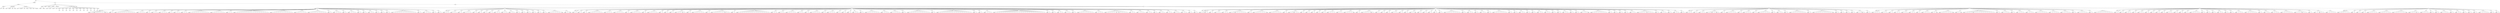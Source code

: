 digraph Tree {
	"t0" [label = "TEI"];
	"t1" [label = "teiHeader"];
	"t2" [label = "fileDesc"];
	"t3" [label = "titleStmt"];
	"t4" [label = "title"];
	"t5" [label = "author"];
	"t6" [label = "publicationStmt"];
	"t7" [label = "editor"];
	"t8" [label = "publisher"];
	"t9" [label = "idno"];
	"t10" [label = "rights"];
	"t11" [label = "SourceDesc"];
	"t12" [label = "genre"];
	"t13" [label = "inspiration"];
	"t14" [label = "type"];
	"t15" [label = "structure"];
	"t16" [label = "periode"];
	"t17" [label = "taille"];
	"t18" [label = "permalien"];
	"t19" [label = "text"];
	"t20" [label = "front"];
	"t21" [label = "docTitle"];
	"t22" [label = "titlePart"];
	"t23" [label = "titlePart"];
	"t24" [label = "docDate"];
	"t25" [label = "docAuthor"];
	"t26" [label = "docImprint"];
	"t27" [label = "printer"];
	"t28" [label = "printer"];
	"t29" [label = "performance"];
	"t30" [label = "premiere"];
	"t31" [label = "castList"];
	"t32" [label = "head"];
	"t33" [label = "castItem"];
	"t34" [label = "role"];
	"t35" [label = "castItem"];
	"t36" [label = "role"];
	"t37" [label = "castItem"];
	"t38" [label = "role"];
	"t39" [label = "castItem"];
	"t40" [label = "role"];
	"t41" [label = "castItem"];
	"t42" [label = "role"];
	"t43" [label = "castItem"];
	"t44" [label = "role"];
	"t45" [label = "castItem"];
	"t46" [label = "role"];
	"t47" [label = "castItem"];
	"t48" [label = "role"];
	"t49" [label = "castItem"];
	"t50" [label = "role"];
	"t51" [label = "castItem"];
	"t52" [label = "role"];
	"t53" [label = "castItem"];
	"t54" [label = "role"];
	"t55" [label = "castItem"];
	"t56" [label = "role"];
	"t57" [label = "set"];
	"t58" [label = "note"];
	"t59" [label = "body"];
	"t60" [label = "div1"];
	"t61" [label = "head"];
	"t62" [label = "div2"];
	"t63" [label = "head"];
	"t64" [label = "sp"];
	"t65" [label = "speaker"];
	"t66" [label = "l"];
	"t67" [label = "stage"];
	"t68" [label = "l"];
	"t69" [label = "l"];
	"t70" [label = "l"];
	"t71" [label = "l"];
	"t72" [label = "stage"];
	"t73" [label = "l"];
	"t74" [label = "sp"];
	"t75" [label = "speaker"];
	"t76" [label = "l"];
	"t77" [label = "sp"];
	"t78" [label = "speaker"];
	"t79" [label = "l"];
	"t80" [label = "l"];
	"t81" [label = "l"];
	"t82" [label = "l"];
	"t83" [label = "l"];
	"t84" [label = "l"];
	"t85" [label = "l"];
	"t86" [label = "l"];
	"t87" [label = "l"];
	"t88" [label = "sp"];
	"t89" [label = "speaker"];
	"t90" [label = "l"];
	"t91" [label = "l"];
	"t92" [label = "l"];
	"t93" [label = "sp"];
	"t94" [label = "speaker"];
	"t95" [label = "l"];
	"t96" [label = "sp"];
	"t97" [label = "speaker"];
	"t98" [label = "l"];
	"t99" [label = "l"];
	"t100" [label = "sp"];
	"t101" [label = "speaker"];
	"t102" [label = "l"];
	"t103" [label = "l"];
	"t104" [label = "l"];
	"t105" [label = "sp"];
	"t106" [label = "speaker"];
	"t107" [label = "l"];
	"t108" [label = "sp"];
	"t109" [label = "speaker"];
	"t110" [label = "l"];
	"t111" [label = "l"];
	"t112" [label = "sp"];
	"t113" [label = "speaker"];
	"t114" [label = "l"];
	"t115" [label = "l"];
	"t116" [label = "sp"];
	"t117" [label = "speaker"];
	"t118" [label = "l"];
	"t119" [label = "l"];
	"t120" [label = "l"];
	"t121" [label = "l"];
	"t122" [label = "l"];
	"t123" [label = "l"];
	"t124" [label = "l"];
	"t125" [label = "l"];
	"t126" [label = "l"];
	"t127" [label = "sp"];
	"t128" [label = "speaker"];
	"t129" [label = "l"];
	"t130" [label = "l"];
	"t131" [label = "l"];
	"t132" [label = "l"];
	"t133" [label = "l"];
	"t134" [label = "l"];
	"t135" [label = "sp"];
	"t136" [label = "speaker"];
	"t137" [label = "l"];
	"t138" [label = "l"];
	"t139" [label = "sp"];
	"t140" [label = "speaker"];
	"t141" [label = "l"];
	"t142" [label = "l"];
	"t143" [label = "l"];
	"t144" [label = "l"];
	"t145" [label = "l"];
	"t146" [label = "l"];
	"t147" [label = "l"];
	"t148" [label = "l"];
	"t149" [label = "l"];
	"t150" [label = "l"];
	"t151" [label = "l"];
	"t152" [label = "l"];
	"t153" [label = "l"];
	"t154" [label = "l"];
	"t155" [label = "l"];
	"t156" [label = "l"];
	"t157" [label = "sp"];
	"t158" [label = "speaker"];
	"t159" [label = "l"];
	"t160" [label = "l"];
	"t161" [label = "l"];
	"t162" [label = "l"];
	"t163" [label = "l"];
	"t164" [label = "l"];
	"t165" [label = "l"];
	"t166" [label = "l"];
	"t167" [label = "l"];
	"t168" [label = "l"];
	"t169" [label = "sp"];
	"t170" [label = "speaker"];
	"t171" [label = "l"];
	"t172" [label = "l"];
	"t173" [label = "l"];
	"t174" [label = "l"];
	"t175" [label = "l"];
	"t176" [label = "sp"];
	"t177" [label = "speaker"];
	"t178" [label = "l"];
	"t179" [label = "l"];
	"t180" [label = "l"];
	"t181" [label = "l"];
	"t182" [label = "l"];
	"t183" [label = "l"];
	"t184" [label = "l"];
	"t185" [label = "l"];
	"t186" [label = "sp"];
	"t187" [label = "speaker"];
	"t188" [label = "l"];
	"t189" [label = "sp"];
	"t190" [label = "speaker"];
	"t191" [label = "l"];
	"t192" [label = "l"];
	"t193" [label = "l"];
	"t194" [label = "sp"];
	"t195" [label = "speaker"];
	"t196" [label = "l"];
	"t197" [label = "sp"];
	"t198" [label = "speaker"];
	"t199" [label = "l"];
	"t200" [label = "l"];
	"t201" [label = "l"];
	"t202" [label = "sp"];
	"t203" [label = "speaker"];
	"t204" [label = "l"];
	"t205" [label = "sp"];
	"t206" [label = "speaker"];
	"t207" [label = "l"];
	"t208" [label = "sp"];
	"t209" [label = "speaker"];
	"t210" [label = "l"];
	"t211" [label = "l"];
	"t212" [label = "sp"];
	"t213" [label = "speaker"];
	"t214" [label = "l"];
	"t215" [label = "sp"];
	"t216" [label = "speaker"];
	"t217" [label = "l"];
	"t218" [label = "sp"];
	"t219" [label = "speaker"];
	"t220" [label = "l"];
	"t221" [label = "sp"];
	"t222" [label = "speaker"];
	"t223" [label = "l"];
	"t224" [label = "l"];
	"t225" [label = "l"];
	"t226" [label = "l"];
	"t227" [label = "l"];
	"t228" [label = "l"];
	"t229" [label = "l"];
	"t230" [label = "l"];
	"t231" [label = "l"];
	"t232" [label = "l"];
	"t233" [label = "l"];
	"t234" [label = "sp"];
	"t235" [label = "speaker"];
	"t236" [label = "l"];
	"t237" [label = "sp"];
	"t238" [label = "speaker"];
	"t239" [label = "l"];
	"t240" [label = "l"];
	"t241" [label = "l"];
	"t242" [label = "sp"];
	"t243" [label = "speaker"];
	"t244" [label = "l"];
	"t245" [label = "sp"];
	"t246" [label = "speaker"];
	"t247" [label = "l"];
	"t248" [label = "div2"];
	"t249" [label = "head"];
	"t250" [label = "sp"];
	"t251" [label = "speaker"];
	"t252" [label = "l"];
	"t253" [label = "l"];
	"t254" [label = "sp"];
	"t255" [label = "speaker"];
	"t256" [label = "l"];
	"t257" [label = "l"];
	"t258" [label = "sp"];
	"t259" [label = "speaker"];
	"t260" [label = "l"];
	"t261" [label = "sp"];
	"t262" [label = "speaker"];
	"t263" [label = "l"];
	"t264" [label = "l"];
	"t265" [label = "l"];
	"t266" [label = "sp"];
	"t267" [label = "speaker"];
	"t268" [label = "l"];
	"t269" [label = "sp"];
	"t270" [label = "speaker"];
	"t271" [label = "l"];
	"t272" [label = "sp"];
	"t273" [label = "speaker"];
	"t274" [label = "l"];
	"t275" [label = "sp"];
	"t276" [label = "speaker"];
	"t277" [label = "l"];
	"t278" [label = "sp"];
	"t279" [label = "speaker"];
	"t280" [label = "l"];
	"t281" [label = "l"];
	"t282" [label = "sp"];
	"t283" [label = "speaker"];
	"t284" [label = "l"];
	"t285" [label = "l"];
	"t286" [label = "sp"];
	"t287" [label = "speaker"];
	"t288" [label = "l"];
	"t289" [label = "l"];
	"t290" [label = "sp"];
	"t291" [label = "speaker"];
	"t292" [label = "l"];
	"t293" [label = "sp"];
	"t294" [label = "speaker"];
	"t295" [label = "l"];
	"t296" [label = "sp"];
	"t297" [label = "speaker"];
	"t298" [label = "l"];
	"t299" [label = "sp"];
	"t300" [label = "speaker"];
	"t301" [label = "l"];
	"t302" [label = "sp"];
	"t303" [label = "speaker"];
	"t304" [label = "l"];
	"t305" [label = "sp"];
	"t306" [label = "speaker"];
	"t307" [label = "l"];
	"t308" [label = "sp"];
	"t309" [label = "speaker"];
	"t310" [label = "l"];
	"t311" [label = "l"];
	"t312" [label = "l"];
	"t313" [label = "l"];
	"t314" [label = "l"];
	"t315" [label = "stage"];
	"t316" [label = "sp"];
	"t317" [label = "speaker"];
	"t318" [label = "l"];
	"t319" [label = "stage"];
	"t320" [label = "div2"];
	"t321" [label = "head"];
	"t322" [label = "sp"];
	"t323" [label = "speaker"];
	"t324" [label = "l"];
	"t325" [label = "sp"];
	"t326" [label = "speaker"];
	"t327" [label = "l"];
	"t328" [label = "sp"];
	"t329" [label = "speaker"];
	"t330" [label = "l"];
	"t331" [label = "sp"];
	"t332" [label = "speaker"];
	"t333" [label = "l"];
	"t334" [label = "l"];
	"t335" [label = "l"];
	"t336" [label = "l"];
	"t337" [label = "l"];
	"t338" [label = "l"];
	"t339" [label = "sp"];
	"t340" [label = "speaker"];
	"t341" [label = "l"];
	"t342" [label = "l"];
	"t343" [label = "l"];
	"t344" [label = "sp"];
	"t345" [label = "speaker"];
	"t346" [label = "l"];
	"t347" [label = "l"];
	"t348" [label = "l"];
	"t349" [label = "l"];
	"t350" [label = "sp"];
	"t351" [label = "speaker"];
	"t352" [label = "l"];
	"t353" [label = "sp"];
	"t354" [label = "speaker"];
	"t355" [label = "l"];
	"t356" [label = "l"];
	"t357" [label = "l"];
	"t358" [label = "l"];
	"t359" [label = "sp"];
	"t360" [label = "speaker"];
	"t361" [label = "l"];
	"t362" [label = "sp"];
	"t363" [label = "speaker"];
	"t364" [label = "l"];
	"t365" [label = "l"];
	"t366" [label = "l"];
	"t367" [label = "l"];
	"t368" [label = "sp"];
	"t369" [label = "speaker"];
	"t370" [label = "l"];
	"t371" [label = "sp"];
	"t372" [label = "speaker"];
	"t373" [label = "l"];
	"t374" [label = "sp"];
	"t375" [label = "speaker"];
	"t376" [label = "l"];
	"t377" [label = "sp"];
	"t378" [label = "speaker"];
	"t379" [label = "l"];
	"t380" [label = "l"];
	"t381" [label = "note"];
	"t382" [label = "l"];
	"t383" [label = "sp"];
	"t384" [label = "speaker"];
	"t385" [label = "l"];
	"t386" [label = "sp"];
	"t387" [label = "speaker"];
	"t388" [label = "l"];
	"t389" [label = "l"];
	"t390" [label = "l"];
	"t391" [label = "l"];
	"t392" [label = "l"];
	"t393" [label = "sp"];
	"t394" [label = "speaker"];
	"t395" [label = "l"];
	"t396" [label = "sp"];
	"t397" [label = "speaker"];
	"t398" [label = "l"];
	"t399" [label = "l"];
	"t400" [label = "l"];
	"t401" [label = "l"];
	"t402" [label = "l"];
	"t403" [label = "note"];
	"t404" [label = "l"];
	"t405" [label = "l"];
	"t406" [label = "sp"];
	"t407" [label = "speaker"];
	"t408" [label = "l"];
	"t409" [label = "sp"];
	"t410" [label = "speaker"];
	"t411" [label = "l"];
	"t412" [label = "l"];
	"t413" [label = "l"];
	"t414" [label = "l"];
	"t415" [label = "l"];
	"t416" [label = "l"];
	"t417" [label = "l"];
	"t418" [label = "l"];
	"t419" [label = "l"];
	"t420" [label = "l"];
	"t421" [label = "l"];
	"t422" [label = "l"];
	"t423" [label = "l"];
	"t424" [label = "l"];
	"t425" [label = "l"];
	"t426" [label = "sp"];
	"t427" [label = "speaker"];
	"t428" [label = "l"];
	"t429" [label = "l"];
	"t430" [label = "sp"];
	"t431" [label = "speaker"];
	"t432" [label = "l"];
	"t433" [label = "l"];
	"t434" [label = "sp"];
	"t435" [label = "speaker"];
	"t436" [label = "l"];
	"t437" [label = "l"];
	"t438" [label = "l"];
	"t439" [label = "l"];
	"t440" [label = "sp"];
	"t441" [label = "speaker"];
	"t442" [label = "l"];
	"t443" [label = "l"];
	"t444" [label = "sp"];
	"t445" [label = "speaker"];
	"t446" [label = "l"];
	"t447" [label = "sp"];
	"t448" [label = "speaker"];
	"t449" [label = "l"];
	"t450" [label = "l"];
	"t451" [label = "l"];
	"t452" [label = "l"];
	"t453" [label = "sp"];
	"t454" [label = "speaker"];
	"t455" [label = "l"];
	"t456" [label = "sp"];
	"t457" [label = "speaker"];
	"t458" [label = "l"];
	"t459" [label = "l"];
	"t460" [label = "l"];
	"t461" [label = "sp"];
	"t462" [label = "speaker"];
	"t463" [label = "l"];
	"t464" [label = "sp"];
	"t465" [label = "speaker"];
	"t466" [label = "l"];
	"t467" [label = "sp"];
	"t468" [label = "speaker"];
	"t469" [label = "l"];
	"t470" [label = "sp"];
	"t471" [label = "speaker"];
	"t472" [label = "l"];
	"t473" [label = "l"];
	"t474" [label = "sp"];
	"t475" [label = "speaker"];
	"t476" [label = "l"];
	"t477" [label = "sp"];
	"t478" [label = "speaker"];
	"t479" [label = "l"];
	"t480" [label = "l"];
	"t481" [label = "l"];
	"t482" [label = "l"];
	"t483" [label = "l"];
	"t484" [label = "l"];
	"t485" [label = "sp"];
	"t486" [label = "speaker"];
	"t487" [label = "l"];
	"t488" [label = "l"];
	"t489" [label = "l"];
	"t490" [label = "sp"];
	"t491" [label = "speaker"];
	"t492" [label = "l"];
	"t493" [label = "l"];
	"t494" [label = "l"];
	"t495" [label = "l"];
	"t496" [label = "sp"];
	"t497" [label = "speaker"];
	"t498" [label = "l"];
	"t499" [label = "sp"];
	"t500" [label = "speaker"];
	"t501" [label = "l"];
	"t502" [label = "l"];
	"t503" [label = "l"];
	"t504" [label = "l"];
	"t505" [label = "l"];
	"t506" [label = "l"];
	"t507" [label = "l"];
	"t508" [label = "l"];
	"t509" [label = "l"];
	"t510" [label = "l"];
	"t511" [label = "sp"];
	"t512" [label = "speaker"];
	"t513" [label = "l"];
	"t514" [label = "sp"];
	"t515" [label = "speaker"];
	"t516" [label = "l"];
	"t517" [label = "l"];
	"t518" [label = "l"];
	"t519" [label = "l"];
	"t520" [label = "l"];
	"t521" [label = "l"];
	"t522" [label = "l"];
	"t523" [label = "l"];
	"t524" [label = "l"];
	"t525" [label = "l"];
	"t526" [label = "l"];
	"t527" [label = "l"];
	"t528" [label = "l"];
	"t529" [label = "l"];
	"t530" [label = "l"];
	"t531" [label = "l"];
	"t532" [label = "sp"];
	"t533" [label = "speaker"];
	"t534" [label = "l"];
	"t535" [label = "sp"];
	"t536" [label = "speaker"];
	"t537" [label = "l"];
	"t538" [label = "sp"];
	"t539" [label = "speaker"];
	"t540" [label = "l"];
	"t541" [label = "l"];
	"t542" [label = "l"];
	"t543" [label = "sp"];
	"t544" [label = "speaker"];
	"t545" [label = "l"];
	"t546" [label = "l"];
	"t547" [label = "l"];
	"t548" [label = "l"];
	"t549" [label = "l"];
	"t550" [label = "l"];
	"t551" [label = "l"];
	"t552" [label = "l"];
	"t553" [label = "l"];
	"t554" [label = "l"];
	"t555" [label = "l"];
	"t556" [label = "l"];
	"t557" [label = "l"];
	"t558" [label = "l"];
	"t559" [label = "l"];
	"t560" [label = "l"];
	"t561" [label = "l"];
	"t562" [label = "l"];
	"t563" [label = "l"];
	"t564" [label = "l"];
	"t565" [label = "l"];
	"t566" [label = "l"];
	"t567" [label = "l"];
	"t568" [label = "l"];
	"t569" [label = "sp"];
	"t570" [label = "speaker"];
	"t571" [label = "l"];
	"t572" [label = "sp"];
	"t573" [label = "speaker"];
	"t574" [label = "l"];
	"t575" [label = "sp"];
	"t576" [label = "speaker"];
	"t577" [label = "l"];
	"t578" [label = "l"];
	"t579" [label = "sp"];
	"t580" [label = "speaker"];
	"t581" [label = "l"];
	"t582" [label = "l"];
	"t583" [label = "sp"];
	"t584" [label = "speaker"];
	"t585" [label = "l"];
	"t586" [label = "sp"];
	"t587" [label = "speaker"];
	"t588" [label = "l"];
	"t589" [label = "l"];
	"t590" [label = "l"];
	"t591" [label = "l"];
	"t592" [label = "l"];
	"t593" [label = "l"];
	"t594" [label = "l"];
	"t595" [label = "sp"];
	"t596" [label = "speaker"];
	"t597" [label = "l"];
	"t598" [label = "l"];
	"t599" [label = "l"];
	"t600" [label = "sp"];
	"t601" [label = "speaker"];
	"t602" [label = "l"];
	"t603" [label = "l"];
	"t604" [label = "l"];
	"t605" [label = "l"];
	"t606" [label = "note"];
	"t607" [label = "note"];
	"t608" [label = "l"];
	"t609" [label = "l"];
	"t610" [label = "l"];
	"t611" [label = "l"];
	"t612" [label = "sp"];
	"t613" [label = "speaker"];
	"t614" [label = "l"];
	"t615" [label = "l"];
	"t616" [label = "sp"];
	"t617" [label = "speaker"];
	"t618" [label = "l"];
	"t619" [label = "l"];
	"t620" [label = "l"];
	"t621" [label = "sp"];
	"t622" [label = "speaker"];
	"t623" [label = "l"];
	"t624" [label = "l"];
	"t625" [label = "sp"];
	"t626" [label = "speaker"];
	"t627" [label = "l"];
	"t628" [label = "sp"];
	"t629" [label = "speaker"];
	"t630" [label = "l"];
	"t631" [label = "l"];
	"t632" [label = "sp"];
	"t633" [label = "speaker"];
	"t634" [label = "l"];
	"t635" [label = "l"];
	"t636" [label = "sp"];
	"t637" [label = "speaker"];
	"t638" [label = "l"];
	"t639" [label = "l"];
	"t640" [label = "sp"];
	"t641" [label = "speaker"];
	"t642" [label = "l"];
	"t643" [label = "l"];
	"t644" [label = "sp"];
	"t645" [label = "speaker"];
	"t646" [label = "l"];
	"t647" [label = "sp"];
	"t648" [label = "speaker"];
	"t649" [label = "l"];
	"t650" [label = "div2"];
	"t651" [label = "head"];
	"t652" [label = "stage"];
	"t653" [label = "sp"];
	"t654" [label = "speaker"];
	"t655" [label = "l"];
	"t656" [label = "stage"];
	"t657" [label = "l"];
	"t658" [label = "sp"];
	"t659" [label = "speaker"];
	"t660" [label = "l"];
	"t661" [label = "sp"];
	"t662" [label = "speaker"];
	"t663" [label = "l"];
	"t664" [label = "l"];
	"t665" [label = "sp"];
	"t666" [label = "speaker"];
	"t667" [label = "l"];
	"t668" [label = "l"];
	"t669" [label = "sp"];
	"t670" [label = "speaker"];
	"t671" [label = "l"];
	"t672" [label = "stage"];
	"t673" [label = "l"];
	"t674" [label = "l"];
	"t675" [label = "l"];
	"t676" [label = "l"];
	"t677" [label = "l"];
	"t678" [label = "sp"];
	"t679" [label = "speaker"];
	"t680" [label = "l"];
	"t681" [label = "sp"];
	"t682" [label = "speaker"];
	"t683" [label = "l"];
	"t684" [label = "l"];
	"t685" [label = "l"];
	"t686" [label = "l"];
	"t687" [label = "l"];
	"t688" [label = "stage"];
	"t689" [label = "sp"];
	"t690" [label = "speaker"];
	"t691" [label = "l"];
	"t692" [label = "l"];
	"t693" [label = "l"];
	"t694" [label = "l"];
	"t695" [label = "l"];
	"t696" [label = "sp"];
	"t697" [label = "speaker"];
	"t698" [label = "l"];
	"t699" [label = "sp"];
	"t700" [label = "speaker"];
	"t701" [label = "l"];
	"t702" [label = "stage"];
	"t703" [label = "l"];
	"t704" [label = "l"];
	"t705" [label = "sp"];
	"t706" [label = "speaker"];
	"t707" [label = "l"];
	"t708" [label = "sp"];
	"t709" [label = "speaker"];
	"t710" [label = "l"];
	"t711" [label = "sp"];
	"t712" [label = "speaker"];
	"t713" [label = "l"];
	"t714" [label = "sp"];
	"t715" [label = "speaker"];
	"t716" [label = "l"];
	"t717" [label = "sp"];
	"t718" [label = "speaker"];
	"t719" [label = "l"];
	"t720" [label = "sp"];
	"t721" [label = "speaker"];
	"t722" [label = "l"];
	"t723" [label = "l"];
	"t724" [label = "l"];
	"t725" [label = "sp"];
	"t726" [label = "speaker"];
	"t727" [label = "l"];
	"t728" [label = "l"];
	"t729" [label = "sp"];
	"t730" [label = "speaker"];
	"t731" [label = "l"];
	"t732" [label = "l"];
	"t733" [label = "l"];
	"t734" [label = "stage"];
	"t735" [label = "sp"];
	"t736" [label = "speaker"];
	"t737" [label = "l"];
	"t738" [label = "sp"];
	"t739" [label = "speaker"];
	"t740" [label = "l"];
	"t741" [label = "l"];
	"t742" [label = "l"];
	"t743" [label = "stage"];
	"t744" [label = "l"];
	"t745" [label = "sp"];
	"t746" [label = "speaker"];
	"t747" [label = "l"];
	"t748" [label = "sp"];
	"t749" [label = "speaker"];
	"t750" [label = "l"];
	"t751" [label = "sp"];
	"t752" [label = "speaker"];
	"t753" [label = "l"];
	"t754" [label = "sp"];
	"t755" [label = "speaker"];
	"t756" [label = "l"];
	"t757" [label = "l"];
	"t758" [label = "sp"];
	"t759" [label = "speaker"];
	"t760" [label = "l"];
	"t761" [label = "sp"];
	"t762" [label = "speaker"];
	"t763" [label = "l"];
	"t764" [label = "sp"];
	"t765" [label = "speaker"];
	"t766" [label = "l"];
	"t767" [label = "stage"];
	"t768" [label = "sp"];
	"t769" [label = "speaker"];
	"t770" [label = "l"];
	"t771" [label = "sp"];
	"t772" [label = "speaker"];
	"t773" [label = "l"];
	"t774" [label = "sp"];
	"t775" [label = "speaker"];
	"t776" [label = "l"];
	"t777" [label = "sp"];
	"t778" [label = "speaker"];
	"t779" [label = "l"];
	"t780" [label = "sp"];
	"t781" [label = "speaker"];
	"t782" [label = "l"];
	"t783" [label = "sp"];
	"t784" [label = "speaker"];
	"t785" [label = "l"];
	"t786" [label = "l"];
	"t787" [label = "l"];
	"t788" [label = "l"];
	"t789" [label = "l"];
	"t790" [label = "l"];
	"t791" [label = "l"];
	"t792" [label = "sp"];
	"t793" [label = "speaker"];
	"t794" [label = "l"];
	"t795" [label = "sp"];
	"t796" [label = "speaker"];
	"t797" [label = "l"];
	"t798" [label = "l"];
	"t799" [label = "sp"];
	"t800" [label = "speaker"];
	"t801" [label = "l"];
	"t802" [label = "sp"];
	"t803" [label = "speaker"];
	"t804" [label = "l"];
	"t805" [label = "l"];
	"t806" [label = "sp"];
	"t807" [label = "speaker"];
	"t808" [label = "l"];
	"t809" [label = "sp"];
	"t810" [label = "speaker"];
	"t811" [label = "l"];
	"t812" [label = "l"];
	"t813" [label = "l"];
	"t814" [label = "l"];
	"t815" [label = "l"];
	"t816" [label = "l"];
	"t817" [label = "sp"];
	"t818" [label = "speaker"];
	"t819" [label = "l"];
	"t820" [label = "sp"];
	"t821" [label = "speaker"];
	"t822" [label = "l"];
	"t823" [label = "sp"];
	"t824" [label = "speaker"];
	"t825" [label = "l"];
	"t826" [label = "l"];
	"t827" [label = "sp"];
	"t828" [label = "speaker"];
	"t829" [label = "l"];
	"t830" [label = "sp"];
	"t831" [label = "speaker"];
	"t832" [label = "l"];
	"t833" [label = "sp"];
	"t834" [label = "speaker"];
	"t835" [label = "l"];
	"t836" [label = "l"];
	"t837" [label = "sp"];
	"t838" [label = "speaker"];
	"t839" [label = "l"];
	"t840" [label = "l"];
	"t841" [label = "sp"];
	"t842" [label = "speaker"];
	"t843" [label = "l"];
	"t844" [label = "sp"];
	"t845" [label = "speaker"];
	"t846" [label = "l"];
	"t847" [label = "sp"];
	"t848" [label = "speaker"];
	"t849" [label = "l"];
	"t850" [label = "l"];
	"t851" [label = "sp"];
	"t852" [label = "speaker"];
	"t853" [label = "l"];
	"t854" [label = "sp"];
	"t855" [label = "speaker"];
	"t856" [label = "l"];
	"t857" [label = "sp"];
	"t858" [label = "speaker"];
	"t859" [label = "l"];
	"t860" [label = "l"];
	"t861" [label = "stage"];
	"t862" [label = "sp"];
	"t863" [label = "speaker"];
	"t864" [label = "l"];
	"t865" [label = "l"];
	"t866" [label = "l"];
	"t867" [label = "l"];
	"t868" [label = "l"];
	"t869" [label = "l"];
	"t870" [label = "l"];
	"t871" [label = "sp"];
	"t872" [label = "speaker"];
	"t873" [label = "l"];
	"t874" [label = "sp"];
	"t875" [label = "speaker"];
	"t876" [label = "l"];
	"t877" [label = "sp"];
	"t878" [label = "speaker"];
	"t879" [label = "l"];
	"t880" [label = "sp"];
	"t881" [label = "speaker"];
	"t882" [label = "l"];
	"t883" [label = "sp"];
	"t884" [label = "speaker"];
	"t885" [label = "l"];
	"t886" [label = "l"];
	"t887" [label = "sp"];
	"t888" [label = "speaker"];
	"t889" [label = "l"];
	"t890" [label = "l"];
	"t891" [label = "l"];
	"t892" [label = "note"];
	"t893" [label = "l"];
	"t894" [label = "l"];
	"t895" [label = "l"];
	"t896" [label = "sp"];
	"t897" [label = "speaker"];
	"t898" [label = "l"];
	"t899" [label = "sp"];
	"t900" [label = "speaker"];
	"t901" [label = "l"];
	"t902" [label = "l"];
	"t903" [label = "sp"];
	"t904" [label = "speaker"];
	"t905" [label = "l"];
	"t906" [label = "sp"];
	"t907" [label = "speaker"];
	"t908" [label = "l"];
	"t909" [label = "l"];
	"t910" [label = "sp"];
	"t911" [label = "speaker"];
	"t912" [label = "l"];
	"t913" [label = "div2"];
	"t914" [label = "head"];
	"t915" [label = "sp"];
	"t916" [label = "speaker"];
	"t917" [label = "l"];
	"t918" [label = "l"];
	"t919" [label = "sp"];
	"t920" [label = "speaker"];
	"t921" [label = "l"];
	"t922" [label = "sp"];
	"t923" [label = "speaker"];
	"t924" [label = "l"];
	"t925" [label = "l"];
	"t926" [label = "sp"];
	"t927" [label = "speaker"];
	"t928" [label = "l"];
	"t929" [label = "stage"];
	"t930" [label = "l"];
	"t931" [label = "stage"];
	"t932" [label = "l"];
	"t933" [label = "sp"];
	"t934" [label = "speaker"];
	"t935" [label = "l"];
	"t936" [label = "sp"];
	"t937" [label = "speaker"];
	"t938" [label = "l"];
	"t939" [label = "l"];
	"t940" [label = "l"];
	"t941" [label = "l"];
	"t942" [label = "sp"];
	"t943" [label = "speaker"];
	"t944" [label = "l"];
	"t945" [label = "sp"];
	"t946" [label = "speaker"];
	"t947" [label = "l"];
	"t948" [label = "l"];
	"t949" [label = "l"];
	"t950" [label = "sp"];
	"t951" [label = "speaker"];
	"t952" [label = "l"];
	"t953" [label = "sp"];
	"t954" [label = "speaker"];
	"t955" [label = "l"];
	"t956" [label = "l"];
	"t957" [label = "l"];
	"t958" [label = "l"];
	"t959" [label = "l"];
	"t960" [label = "sp"];
	"t961" [label = "speaker"];
	"t962" [label = "l"];
	"t963" [label = "sp"];
	"t964" [label = "speaker"];
	"t965" [label = "l"];
	"t966" [label = "l"];
	"t967" [label = "sp"];
	"t968" [label = "speaker"];
	"t969" [label = "l"];
	"t970" [label = "sp"];
	"t971" [label = "speaker"];
	"t972" [label = "l"];
	"t973" [label = "l"];
	"t974" [label = "l"];
	"t975" [label = "l"];
	"t976" [label = "l"];
	"t977" [label = "l"];
	"t978" [label = "l"];
	"t979" [label = "sp"];
	"t980" [label = "speaker"];
	"t981" [label = "l"];
	"t982" [label = "sp"];
	"t983" [label = "speaker"];
	"t984" [label = "l"];
	"t985" [label = "l"];
	"t986" [label = "l"];
	"t987" [label = "l"];
	"t988" [label = "l"];
	"t989" [label = "l"];
	"t990" [label = "l"];
	"t991" [label = "l"];
	"t992" [label = "stage"];
	"t993" [label = "sp"];
	"t994" [label = "speaker"];
	"t995" [label = "l"];
	"t996" [label = "sp"];
	"t997" [label = "speaker"];
	"t998" [label = "l"];
	"t999" [label = "sp"];
	"t1000" [label = "speaker"];
	"t1001" [label = "l"];
	"t1002" [label = "sp"];
	"t1003" [label = "speaker"];
	"t1004" [label = "l"];
	"t1005" [label = "sp"];
	"t1006" [label = "speaker"];
	"t1007" [label = "l"];
	"t1008" [label = "stage"];
	"t1009" [label = "l"];
	"t1010" [label = "sp"];
	"t1011" [label = "speaker"];
	"t1012" [label = "l"];
	"t1013" [label = "div2"];
	"t1014" [label = "head"];
	"t1015" [label = "sp"];
	"t1016" [label = "speaker"];
	"t1017" [label = "l"];
	"t1018" [label = "l"];
	"t1019" [label = "l"];
	"t1020" [label = "sp"];
	"t1021" [label = "speaker"];
	"t1022" [label = "l"];
	"t1023" [label = "l"];
	"t1024" [label = "sp"];
	"t1025" [label = "speaker"];
	"t1026" [label = "l"];
	"t1027" [label = "sp"];
	"t1028" [label = "speaker"];
	"t1029" [label = "l"];
	"t1030" [label = "l"];
	"t1031" [label = "sp"];
	"t1032" [label = "speaker"];
	"t1033" [label = "l"];
	"t1034" [label = "l"];
	"t1035" [label = "sp"];
	"t1036" [label = "speaker"];
	"t1037" [label = "l"];
	"t1038" [label = "l"];
	"t1039" [label = "sp"];
	"t1040" [label = "speaker"];
	"t1041" [label = "l"];
	"t1042" [label = "sp"];
	"t1043" [label = "speaker"];
	"t1044" [label = "l"];
	"t1045" [label = "l"];
	"t1046" [label = "l"];
	"t1047" [label = "sp"];
	"t1048" [label = "speaker"];
	"t1049" [label = "l"];
	"t1050" [label = "stage"];
	"t1051" [label = "sp"];
	"t1052" [label = "speaker"];
	"t1053" [label = "l"];
	"t1054" [label = "l"];
	"t1055" [label = "l"];
	"t1056" [label = "l"];
	"t1057" [label = "l"];
	"t1058" [label = "stage"];
	"t1059" [label = "sp"];
	"t1060" [label = "speaker"];
	"t1061" [label = "l"];
	"t1062" [label = "stage"];
	"t1063" [label = "sp"];
	"t1064" [label = "speaker"];
	"t1065" [label = "l"];
	"t1066" [label = "l"];
	"t1067" [label = "l"];
	"t1068" [label = "stage"];
	"t1069" [label = "l"];
	"t1070" [label = "l"];
	"t1071" [label = "l"];
	"t1072" [label = "l"];
	"t1073" [label = "l"];
	"t1074" [label = "l"];
	"t1075" [label = "l"];
	"t1076" [label = "l"];
	"t1077" [label = "l"];
	"t1078" [label = "l"];
	"t1079" [label = "sp"];
	"t1080" [label = "speaker"];
	"t1081" [label = "l"];
	"t1082" [label = "sp"];
	"t1083" [label = "speaker"];
	"t1084" [label = "l"];
	"t1085" [label = "l"];
	"t1086" [label = "l"];
	"t1087" [label = "sp"];
	"t1088" [label = "speaker"];
	"t1089" [label = "l"];
	"t1090" [label = "sp"];
	"t1091" [label = "speaker"];
	"t1092" [label = "l"];
	"t1093" [label = "l"];
	"t1094" [label = "l"];
	"t1095" [label = "sp"];
	"t1096" [label = "speaker"];
	"t1097" [label = "l"];
	"t1098" [label = "l"];
	"t1099" [label = "l"];
	"t1100" [label = "sp"];
	"t1101" [label = "speaker"];
	"t1102" [label = "l"];
	"t1103" [label = "l"];
	"t1104" [label = "l"];
	"t1105" [label = "l"];
	"t1106" [label = "l"];
	"t1107" [label = "sp"];
	"t1108" [label = "speaker"];
	"t1109" [label = "l"];
	"t1110" [label = "l"];
	"t1111" [label = "l"];
	"t1112" [label = "l"];
	"t1113" [label = "sp"];
	"t1114" [label = "speaker"];
	"t1115" [label = "l"];
	"t1116" [label = "l"];
	"t1117" [label = "l"];
	"t1118" [label = "l"];
	"t1119" [label = "sp"];
	"t1120" [label = "speaker"];
	"t1121" [label = "l"];
	"t1122" [label = "sp"];
	"t1123" [label = "speaker"];
	"t1124" [label = "l"];
	"t1125" [label = "l"];
	"t1126" [label = "l"];
	"t1127" [label = "l"];
	"t1128" [label = "sp"];
	"t1129" [label = "speaker"];
	"t1130" [label = "l"];
	"t1131" [label = "sp"];
	"t1132" [label = "speaker"];
	"t1133" [label = "l"];
	"t1134" [label = "l"];
	"t1135" [label = "l"];
	"t1136" [label = "l"];
	"t1137" [label = "l"];
	"t1138" [label = "l"];
	"t1139" [label = "l"];
	"t1140" [label = "l"];
	"t1141" [label = "div2"];
	"t1142" [label = "head"];
	"t1143" [label = "sp"];
	"t1144" [label = "speaker"];
	"t1145" [label = "l"];
	"t1146" [label = "sp"];
	"t1147" [label = "speaker"];
	"t1148" [label = "l"];
	"t1149" [label = "sp"];
	"t1150" [label = "speaker"];
	"t1151" [label = "l"];
	"t1152" [label = "l"];
	"t1153" [label = "sp"];
	"t1154" [label = "speaker"];
	"t1155" [label = "l"];
	"t1156" [label = "sp"];
	"t1157" [label = "speaker"];
	"t1158" [label = "l"];
	"t1159" [label = "l"];
	"t1160" [label = "sp"];
	"t1161" [label = "speaker"];
	"t1162" [label = "l"];
	"t1163" [label = "sp"];
	"t1164" [label = "speaker"];
	"t1165" [label = "l"];
	"t1166" [label = "sp"];
	"t1167" [label = "speaker"];
	"t1168" [label = "l"];
	"t1169" [label = "sp"];
	"t1170" [label = "speaker"];
	"t1171" [label = "l"];
	"t1172" [label = "sp"];
	"t1173" [label = "speaker"];
	"t1174" [label = "l"];
	"t1175" [label = "l"];
	"t1176" [label = "sp"];
	"t1177" [label = "speaker"];
	"t1178" [label = "l"];
	"t1179" [label = "sp"];
	"t1180" [label = "speaker"];
	"t1181" [label = "l"];
	"t1182" [label = "sp"];
	"t1183" [label = "speaker"];
	"t1184" [label = "l"];
	"t1185" [label = "sp"];
	"t1186" [label = "speaker"];
	"t1187" [label = "l"];
	"t1188" [label = "l"];
	"t1189" [label = "l"];
	"t1190" [label = "l"];
	"t1191" [label = "sp"];
	"t1192" [label = "speaker"];
	"t1193" [label = "l"];
	"t1194" [label = "sp"];
	"t1195" [label = "speaker"];
	"t1196" [label = "l"];
	"t1197" [label = "sp"];
	"t1198" [label = "speaker"];
	"t1199" [label = "l"];
	"t1200" [label = "sp"];
	"t1201" [label = "speaker"];
	"t1202" [label = "l"];
	"t1203" [label = "l"];
	"t1204" [label = "sp"];
	"t1205" [label = "speaker"];
	"t1206" [label = "l"];
	"t1207" [label = "sp"];
	"t1208" [label = "speaker"];
	"t1209" [label = "l"];
	"t1210" [label = "sp"];
	"t1211" [label = "speaker"];
	"t1212" [label = "l"];
	"t1213" [label = "l"];
	"t1214" [label = "l"];
	"t1215" [label = "sp"];
	"t1216" [label = "speaker"];
	"t1217" [label = "l"];
	"t1218" [label = "l"];
	"t1219" [label = "l"];
	"t1220" [label = "l"];
	"t1221" [label = "l"];
	"t1222" [label = "sp"];
	"t1223" [label = "speaker"];
	"t1224" [label = "l"];
	"t1225" [label = "sp"];
	"t1226" [label = "speaker"];
	"t1227" [label = "l"];
	"t1228" [label = "l"];
	"t1229" [label = "sp"];
	"t1230" [label = "speaker"];
	"t1231" [label = "l"];
	"t1232" [label = "l"];
	"t1233" [label = "l"];
	"t1234" [label = "sp"];
	"t1235" [label = "speaker"];
	"t1236" [label = "l"];
	"t1237" [label = "l"];
	"t1238" [label = "l"];
	"t1239" [label = "l"];
	"t1240" [label = "l"];
	"t1241" [label = "sp"];
	"t1242" [label = "speaker"];
	"t1243" [label = "l"];
	"t1244" [label = "l"];
	"t1245" [label = "stage"];
	"t1246" [label = "l"];
	"t1247" [label = "l"];
	"t1248" [label = "sp"];
	"t1249" [label = "speaker"];
	"t1250" [label = "l"];
	"t1251" [label = "sp"];
	"t1252" [label = "speaker"];
	"t1253" [label = "l"];
	"t1254" [label = "stage"];
	"t1255" [label = "l"];
	"t1256" [label = "l"];
	"t1257" [label = "sp"];
	"t1258" [label = "speaker"];
	"t1259" [label = "l"];
	"t1260" [label = "l"];
	"t1261" [label = "l"];
	"t1262" [label = "l"];
	"t1263" [label = "div2"];
	"t1264" [label = "head"];
	"t1265" [label = "sp"];
	"t1266" [label = "speaker"];
	"t1267" [label = "l"];
	"t1268" [label = "l"];
	"t1269" [label = "l"];
	"t1270" [label = "l"];
	"t1271" [label = "l"];
	"t1272" [label = "sp"];
	"t1273" [label = "speaker"];
	"t1274" [label = "l"];
	"t1275" [label = "sp"];
	"t1276" [label = "speaker"];
	"t1277" [label = "l"];
	"t1278" [label = "sp"];
	"t1279" [label = "speaker"];
	"t1280" [label = "l"];
	"t1281" [label = "sp"];
	"t1282" [label = "speaker"];
	"t1283" [label = "l"];
	"t1284" [label = "l"];
	"t1285" [label = "l"];
	"t1286" [label = "l"];
	"t1287" [label = "sp"];
	"t1288" [label = "speaker"];
	"t1289" [label = "l"];
	"t1290" [label = "l"];
	"t1291" [label = "l"];
	"t1292" [label = "l"];
	"t1293" [label = "l"];
	"t1294" [label = "sp"];
	"t1295" [label = "speaker"];
	"t1296" [label = "l"];
	"t1297" [label = "l"];
	"t1298" [label = "l"];
	"t1299" [label = "l"];
	"t1300" [label = "l"];
	"t1301" [label = "stage"];
	"t1302" [label = "sp"];
	"t1303" [label = "speaker"];
	"t1304" [label = "l"];
	"t1305" [label = "l"];
	"t1306" [label = "note"];
	"t1307" [label = "l"];
	"t1308" [label = "sp"];
	"t1309" [label = "speaker"];
	"t1310" [label = "l"];
	"t1311" [label = "l"];
	"t1312" [label = "l"];
	"t1313" [label = "sp"];
	"t1314" [label = "speaker"];
	"t1315" [label = "l"];
	"t1316" [label = "sp"];
	"t1317" [label = "speaker"];
	"t1318" [label = "l"];
	"t1319" [label = "sp"];
	"t1320" [label = "speaker"];
	"t1321" [label = "l"];
	"t1322" [label = "l"];
	"t1323" [label = "l"];
	"t1324" [label = "sp"];
	"t1325" [label = "speaker"];
	"t1326" [label = "l"];
	"t1327" [label = "sp"];
	"t1328" [label = "speaker"];
	"t1329" [label = "l"];
	"t1330" [label = "l"];
	"t1331" [label = "sp"];
	"t1332" [label = "speaker"];
	"t1333" [label = "l"];
	"t1334" [label = "sp"];
	"t1335" [label = "speaker"];
	"t1336" [label = "l"];
	"t1337" [label = "sp"];
	"t1338" [label = "speaker"];
	"t1339" [label = "l"];
	"t1340" [label = "sp"];
	"t1341" [label = "speaker"];
	"t1342" [label = "l"];
	"t1343" [label = "l"];
	"t1344" [label = "l"];
	"t1345" [label = "l"];
	"t1346" [label = "sp"];
	"t1347" [label = "speaker"];
	"t1348" [label = "l"];
	"t1349" [label = "sp"];
	"t1350" [label = "speaker"];
	"t1351" [label = "l"];
	"t0" -> "t1";
	"t1" -> "t2";
	"t2" -> "t3";
	"t3" -> "t4";
	"t3" -> "t5";
	"t2" -> "t6";
	"t6" -> "t7";
	"t6" -> "t8";
	"t6" -> "t9";
	"t6" -> "t10";
	"t2" -> "t11";
	"t11" -> "t12";
	"t11" -> "t13";
	"t11" -> "t14";
	"t11" -> "t15";
	"t11" -> "t16";
	"t11" -> "t17";
	"t11" -> "t18";
	"t0" -> "t19";
	"t19" -> "t20";
	"t20" -> "t21";
	"t21" -> "t22";
	"t21" -> "t23";
	"t20" -> "t24";
	"t20" -> "t25";
	"t20" -> "t26";
	"t26" -> "t27";
	"t26" -> "t28";
	"t20" -> "t29";
	"t29" -> "t30";
	"t20" -> "t31";
	"t31" -> "t32";
	"t31" -> "t33";
	"t33" -> "t34";
	"t31" -> "t35";
	"t35" -> "t36";
	"t31" -> "t37";
	"t37" -> "t38";
	"t31" -> "t39";
	"t39" -> "t40";
	"t31" -> "t41";
	"t41" -> "t42";
	"t31" -> "t43";
	"t43" -> "t44";
	"t31" -> "t45";
	"t45" -> "t46";
	"t31" -> "t47";
	"t47" -> "t48";
	"t31" -> "t49";
	"t49" -> "t50";
	"t31" -> "t51";
	"t51" -> "t52";
	"t31" -> "t53";
	"t53" -> "t54";
	"t31" -> "t55";
	"t55" -> "t56";
	"t20" -> "t57";
	"t20" -> "t58";
	"t19" -> "t59";
	"t59" -> "t60";
	"t60" -> "t61";
	"t60" -> "t62";
	"t62" -> "t63";
	"t62" -> "t64";
	"t64" -> "t65";
	"t64" -> "t66";
	"t64" -> "t67";
	"t64" -> "t68";
	"t64" -> "t69";
	"t64" -> "t70";
	"t64" -> "t71";
	"t64" -> "t72";
	"t64" -> "t73";
	"t62" -> "t74";
	"t74" -> "t75";
	"t74" -> "t76";
	"t62" -> "t77";
	"t77" -> "t78";
	"t77" -> "t79";
	"t77" -> "t80";
	"t77" -> "t81";
	"t77" -> "t82";
	"t77" -> "t83";
	"t77" -> "t84";
	"t77" -> "t85";
	"t77" -> "t86";
	"t77" -> "t87";
	"t62" -> "t88";
	"t88" -> "t89";
	"t88" -> "t90";
	"t88" -> "t91";
	"t88" -> "t92";
	"t62" -> "t93";
	"t93" -> "t94";
	"t93" -> "t95";
	"t62" -> "t96";
	"t96" -> "t97";
	"t96" -> "t98";
	"t96" -> "t99";
	"t62" -> "t100";
	"t100" -> "t101";
	"t100" -> "t102";
	"t100" -> "t103";
	"t100" -> "t104";
	"t62" -> "t105";
	"t105" -> "t106";
	"t105" -> "t107";
	"t62" -> "t108";
	"t108" -> "t109";
	"t108" -> "t110";
	"t108" -> "t111";
	"t62" -> "t112";
	"t112" -> "t113";
	"t112" -> "t114";
	"t112" -> "t115";
	"t62" -> "t116";
	"t116" -> "t117";
	"t116" -> "t118";
	"t116" -> "t119";
	"t116" -> "t120";
	"t116" -> "t121";
	"t116" -> "t122";
	"t116" -> "t123";
	"t116" -> "t124";
	"t116" -> "t125";
	"t116" -> "t126";
	"t62" -> "t127";
	"t127" -> "t128";
	"t127" -> "t129";
	"t127" -> "t130";
	"t127" -> "t131";
	"t127" -> "t132";
	"t127" -> "t133";
	"t127" -> "t134";
	"t62" -> "t135";
	"t135" -> "t136";
	"t135" -> "t137";
	"t135" -> "t138";
	"t62" -> "t139";
	"t139" -> "t140";
	"t139" -> "t141";
	"t139" -> "t142";
	"t139" -> "t143";
	"t139" -> "t144";
	"t139" -> "t145";
	"t139" -> "t146";
	"t139" -> "t147";
	"t139" -> "t148";
	"t139" -> "t149";
	"t139" -> "t150";
	"t139" -> "t151";
	"t139" -> "t152";
	"t139" -> "t153";
	"t139" -> "t154";
	"t139" -> "t155";
	"t139" -> "t156";
	"t62" -> "t157";
	"t157" -> "t158";
	"t157" -> "t159";
	"t157" -> "t160";
	"t157" -> "t161";
	"t157" -> "t162";
	"t157" -> "t163";
	"t157" -> "t164";
	"t157" -> "t165";
	"t157" -> "t166";
	"t157" -> "t167";
	"t157" -> "t168";
	"t62" -> "t169";
	"t169" -> "t170";
	"t169" -> "t171";
	"t169" -> "t172";
	"t169" -> "t173";
	"t169" -> "t174";
	"t169" -> "t175";
	"t62" -> "t176";
	"t176" -> "t177";
	"t176" -> "t178";
	"t176" -> "t179";
	"t176" -> "t180";
	"t176" -> "t181";
	"t176" -> "t182";
	"t176" -> "t183";
	"t176" -> "t184";
	"t176" -> "t185";
	"t62" -> "t186";
	"t186" -> "t187";
	"t186" -> "t188";
	"t62" -> "t189";
	"t189" -> "t190";
	"t189" -> "t191";
	"t189" -> "t192";
	"t189" -> "t193";
	"t62" -> "t194";
	"t194" -> "t195";
	"t194" -> "t196";
	"t62" -> "t197";
	"t197" -> "t198";
	"t197" -> "t199";
	"t197" -> "t200";
	"t197" -> "t201";
	"t62" -> "t202";
	"t202" -> "t203";
	"t202" -> "t204";
	"t62" -> "t205";
	"t205" -> "t206";
	"t205" -> "t207";
	"t62" -> "t208";
	"t208" -> "t209";
	"t208" -> "t210";
	"t208" -> "t211";
	"t62" -> "t212";
	"t212" -> "t213";
	"t212" -> "t214";
	"t62" -> "t215";
	"t215" -> "t216";
	"t215" -> "t217";
	"t62" -> "t218";
	"t218" -> "t219";
	"t218" -> "t220";
	"t62" -> "t221";
	"t221" -> "t222";
	"t221" -> "t223";
	"t221" -> "t224";
	"t221" -> "t225";
	"t221" -> "t226";
	"t221" -> "t227";
	"t221" -> "t228";
	"t221" -> "t229";
	"t221" -> "t230";
	"t221" -> "t231";
	"t221" -> "t232";
	"t221" -> "t233";
	"t62" -> "t234";
	"t234" -> "t235";
	"t234" -> "t236";
	"t62" -> "t237";
	"t237" -> "t238";
	"t237" -> "t239";
	"t237" -> "t240";
	"t237" -> "t241";
	"t62" -> "t242";
	"t242" -> "t243";
	"t242" -> "t244";
	"t62" -> "t245";
	"t245" -> "t246";
	"t245" -> "t247";
	"t60" -> "t248";
	"t248" -> "t249";
	"t248" -> "t250";
	"t250" -> "t251";
	"t250" -> "t252";
	"t250" -> "t253";
	"t248" -> "t254";
	"t254" -> "t255";
	"t254" -> "t256";
	"t254" -> "t257";
	"t248" -> "t258";
	"t258" -> "t259";
	"t258" -> "t260";
	"t248" -> "t261";
	"t261" -> "t262";
	"t261" -> "t263";
	"t261" -> "t264";
	"t261" -> "t265";
	"t248" -> "t266";
	"t266" -> "t267";
	"t266" -> "t268";
	"t248" -> "t269";
	"t269" -> "t270";
	"t269" -> "t271";
	"t248" -> "t272";
	"t272" -> "t273";
	"t272" -> "t274";
	"t248" -> "t275";
	"t275" -> "t276";
	"t275" -> "t277";
	"t248" -> "t278";
	"t278" -> "t279";
	"t278" -> "t280";
	"t278" -> "t281";
	"t248" -> "t282";
	"t282" -> "t283";
	"t282" -> "t284";
	"t282" -> "t285";
	"t248" -> "t286";
	"t286" -> "t287";
	"t286" -> "t288";
	"t286" -> "t289";
	"t248" -> "t290";
	"t290" -> "t291";
	"t290" -> "t292";
	"t248" -> "t293";
	"t293" -> "t294";
	"t293" -> "t295";
	"t248" -> "t296";
	"t296" -> "t297";
	"t296" -> "t298";
	"t248" -> "t299";
	"t299" -> "t300";
	"t299" -> "t301";
	"t248" -> "t302";
	"t302" -> "t303";
	"t302" -> "t304";
	"t248" -> "t305";
	"t305" -> "t306";
	"t305" -> "t307";
	"t248" -> "t308";
	"t308" -> "t309";
	"t308" -> "t310";
	"t308" -> "t311";
	"t308" -> "t312";
	"t308" -> "t313";
	"t308" -> "t314";
	"t308" -> "t315";
	"t248" -> "t316";
	"t316" -> "t317";
	"t316" -> "t318";
	"t316" -> "t319";
	"t60" -> "t320";
	"t320" -> "t321";
	"t320" -> "t322";
	"t322" -> "t323";
	"t322" -> "t324";
	"t320" -> "t325";
	"t325" -> "t326";
	"t325" -> "t327";
	"t320" -> "t328";
	"t328" -> "t329";
	"t328" -> "t330";
	"t320" -> "t331";
	"t331" -> "t332";
	"t331" -> "t333";
	"t331" -> "t334";
	"t331" -> "t335";
	"t331" -> "t336";
	"t331" -> "t337";
	"t331" -> "t338";
	"t320" -> "t339";
	"t339" -> "t340";
	"t339" -> "t341";
	"t339" -> "t342";
	"t339" -> "t343";
	"t320" -> "t344";
	"t344" -> "t345";
	"t344" -> "t346";
	"t344" -> "t347";
	"t344" -> "t348";
	"t344" -> "t349";
	"t320" -> "t350";
	"t350" -> "t351";
	"t350" -> "t352";
	"t320" -> "t353";
	"t353" -> "t354";
	"t353" -> "t355";
	"t353" -> "t356";
	"t353" -> "t357";
	"t353" -> "t358";
	"t320" -> "t359";
	"t359" -> "t360";
	"t359" -> "t361";
	"t320" -> "t362";
	"t362" -> "t363";
	"t362" -> "t364";
	"t362" -> "t365";
	"t362" -> "t366";
	"t362" -> "t367";
	"t320" -> "t368";
	"t368" -> "t369";
	"t368" -> "t370";
	"t320" -> "t371";
	"t371" -> "t372";
	"t371" -> "t373";
	"t320" -> "t374";
	"t374" -> "t375";
	"t374" -> "t376";
	"t320" -> "t377";
	"t377" -> "t378";
	"t377" -> "t379";
	"t377" -> "t380";
	"t377" -> "t381";
	"t377" -> "t382";
	"t320" -> "t383";
	"t383" -> "t384";
	"t383" -> "t385";
	"t320" -> "t386";
	"t386" -> "t387";
	"t386" -> "t388";
	"t386" -> "t389";
	"t386" -> "t390";
	"t386" -> "t391";
	"t386" -> "t392";
	"t320" -> "t393";
	"t393" -> "t394";
	"t393" -> "t395";
	"t320" -> "t396";
	"t396" -> "t397";
	"t396" -> "t398";
	"t396" -> "t399";
	"t396" -> "t400";
	"t396" -> "t401";
	"t396" -> "t402";
	"t396" -> "t403";
	"t396" -> "t404";
	"t396" -> "t405";
	"t320" -> "t406";
	"t406" -> "t407";
	"t406" -> "t408";
	"t320" -> "t409";
	"t409" -> "t410";
	"t409" -> "t411";
	"t409" -> "t412";
	"t409" -> "t413";
	"t409" -> "t414";
	"t409" -> "t415";
	"t409" -> "t416";
	"t409" -> "t417";
	"t409" -> "t418";
	"t409" -> "t419";
	"t409" -> "t420";
	"t409" -> "t421";
	"t409" -> "t422";
	"t409" -> "t423";
	"t409" -> "t424";
	"t409" -> "t425";
	"t320" -> "t426";
	"t426" -> "t427";
	"t426" -> "t428";
	"t426" -> "t429";
	"t320" -> "t430";
	"t430" -> "t431";
	"t430" -> "t432";
	"t430" -> "t433";
	"t320" -> "t434";
	"t434" -> "t435";
	"t434" -> "t436";
	"t434" -> "t437";
	"t434" -> "t438";
	"t434" -> "t439";
	"t320" -> "t440";
	"t440" -> "t441";
	"t440" -> "t442";
	"t440" -> "t443";
	"t320" -> "t444";
	"t444" -> "t445";
	"t444" -> "t446";
	"t320" -> "t447";
	"t447" -> "t448";
	"t447" -> "t449";
	"t447" -> "t450";
	"t447" -> "t451";
	"t447" -> "t452";
	"t320" -> "t453";
	"t453" -> "t454";
	"t453" -> "t455";
	"t320" -> "t456";
	"t456" -> "t457";
	"t456" -> "t458";
	"t456" -> "t459";
	"t456" -> "t460";
	"t320" -> "t461";
	"t461" -> "t462";
	"t461" -> "t463";
	"t320" -> "t464";
	"t464" -> "t465";
	"t464" -> "t466";
	"t320" -> "t467";
	"t467" -> "t468";
	"t467" -> "t469";
	"t320" -> "t470";
	"t470" -> "t471";
	"t470" -> "t472";
	"t470" -> "t473";
	"t320" -> "t474";
	"t474" -> "t475";
	"t474" -> "t476";
	"t320" -> "t477";
	"t477" -> "t478";
	"t477" -> "t479";
	"t477" -> "t480";
	"t477" -> "t481";
	"t477" -> "t482";
	"t477" -> "t483";
	"t477" -> "t484";
	"t320" -> "t485";
	"t485" -> "t486";
	"t485" -> "t487";
	"t485" -> "t488";
	"t485" -> "t489";
	"t320" -> "t490";
	"t490" -> "t491";
	"t490" -> "t492";
	"t490" -> "t493";
	"t490" -> "t494";
	"t490" -> "t495";
	"t320" -> "t496";
	"t496" -> "t497";
	"t496" -> "t498";
	"t320" -> "t499";
	"t499" -> "t500";
	"t499" -> "t501";
	"t499" -> "t502";
	"t499" -> "t503";
	"t499" -> "t504";
	"t499" -> "t505";
	"t499" -> "t506";
	"t499" -> "t507";
	"t499" -> "t508";
	"t499" -> "t509";
	"t499" -> "t510";
	"t320" -> "t511";
	"t511" -> "t512";
	"t511" -> "t513";
	"t320" -> "t514";
	"t514" -> "t515";
	"t514" -> "t516";
	"t514" -> "t517";
	"t514" -> "t518";
	"t514" -> "t519";
	"t514" -> "t520";
	"t514" -> "t521";
	"t514" -> "t522";
	"t514" -> "t523";
	"t514" -> "t524";
	"t514" -> "t525";
	"t514" -> "t526";
	"t514" -> "t527";
	"t514" -> "t528";
	"t514" -> "t529";
	"t514" -> "t530";
	"t514" -> "t531";
	"t320" -> "t532";
	"t532" -> "t533";
	"t532" -> "t534";
	"t320" -> "t535";
	"t535" -> "t536";
	"t535" -> "t537";
	"t320" -> "t538";
	"t538" -> "t539";
	"t538" -> "t540";
	"t538" -> "t541";
	"t538" -> "t542";
	"t320" -> "t543";
	"t543" -> "t544";
	"t543" -> "t545";
	"t543" -> "t546";
	"t543" -> "t547";
	"t543" -> "t548";
	"t543" -> "t549";
	"t543" -> "t550";
	"t543" -> "t551";
	"t543" -> "t552";
	"t543" -> "t553";
	"t543" -> "t554";
	"t543" -> "t555";
	"t543" -> "t556";
	"t543" -> "t557";
	"t543" -> "t558";
	"t543" -> "t559";
	"t543" -> "t560";
	"t543" -> "t561";
	"t543" -> "t562";
	"t543" -> "t563";
	"t543" -> "t564";
	"t543" -> "t565";
	"t543" -> "t566";
	"t543" -> "t567";
	"t543" -> "t568";
	"t320" -> "t569";
	"t569" -> "t570";
	"t569" -> "t571";
	"t320" -> "t572";
	"t572" -> "t573";
	"t572" -> "t574";
	"t320" -> "t575";
	"t575" -> "t576";
	"t575" -> "t577";
	"t575" -> "t578";
	"t320" -> "t579";
	"t579" -> "t580";
	"t579" -> "t581";
	"t579" -> "t582";
	"t320" -> "t583";
	"t583" -> "t584";
	"t583" -> "t585";
	"t320" -> "t586";
	"t586" -> "t587";
	"t586" -> "t588";
	"t586" -> "t589";
	"t586" -> "t590";
	"t586" -> "t591";
	"t586" -> "t592";
	"t586" -> "t593";
	"t586" -> "t594";
	"t320" -> "t595";
	"t595" -> "t596";
	"t595" -> "t597";
	"t595" -> "t598";
	"t595" -> "t599";
	"t320" -> "t600";
	"t600" -> "t601";
	"t600" -> "t602";
	"t600" -> "t603";
	"t600" -> "t604";
	"t600" -> "t605";
	"t600" -> "t606";
	"t600" -> "t607";
	"t600" -> "t608";
	"t600" -> "t609";
	"t600" -> "t610";
	"t600" -> "t611";
	"t320" -> "t612";
	"t612" -> "t613";
	"t612" -> "t614";
	"t612" -> "t615";
	"t320" -> "t616";
	"t616" -> "t617";
	"t616" -> "t618";
	"t616" -> "t619";
	"t616" -> "t620";
	"t320" -> "t621";
	"t621" -> "t622";
	"t621" -> "t623";
	"t621" -> "t624";
	"t320" -> "t625";
	"t625" -> "t626";
	"t625" -> "t627";
	"t320" -> "t628";
	"t628" -> "t629";
	"t628" -> "t630";
	"t628" -> "t631";
	"t320" -> "t632";
	"t632" -> "t633";
	"t632" -> "t634";
	"t632" -> "t635";
	"t320" -> "t636";
	"t636" -> "t637";
	"t636" -> "t638";
	"t636" -> "t639";
	"t320" -> "t640";
	"t640" -> "t641";
	"t640" -> "t642";
	"t640" -> "t643";
	"t320" -> "t644";
	"t644" -> "t645";
	"t644" -> "t646";
	"t320" -> "t647";
	"t647" -> "t648";
	"t647" -> "t649";
	"t60" -> "t650";
	"t650" -> "t651";
	"t650" -> "t652";
	"t650" -> "t653";
	"t653" -> "t654";
	"t653" -> "t655";
	"t653" -> "t656";
	"t653" -> "t657";
	"t650" -> "t658";
	"t658" -> "t659";
	"t658" -> "t660";
	"t650" -> "t661";
	"t661" -> "t662";
	"t661" -> "t663";
	"t661" -> "t664";
	"t650" -> "t665";
	"t665" -> "t666";
	"t665" -> "t667";
	"t665" -> "t668";
	"t650" -> "t669";
	"t669" -> "t670";
	"t669" -> "t671";
	"t669" -> "t672";
	"t669" -> "t673";
	"t669" -> "t674";
	"t669" -> "t675";
	"t669" -> "t676";
	"t669" -> "t677";
	"t650" -> "t678";
	"t678" -> "t679";
	"t678" -> "t680";
	"t650" -> "t681";
	"t681" -> "t682";
	"t681" -> "t683";
	"t681" -> "t684";
	"t681" -> "t685";
	"t681" -> "t686";
	"t681" -> "t687";
	"t681" -> "t688";
	"t650" -> "t689";
	"t689" -> "t690";
	"t689" -> "t691";
	"t689" -> "t692";
	"t689" -> "t693";
	"t689" -> "t694";
	"t689" -> "t695";
	"t650" -> "t696";
	"t696" -> "t697";
	"t696" -> "t698";
	"t650" -> "t699";
	"t699" -> "t700";
	"t699" -> "t701";
	"t699" -> "t702";
	"t699" -> "t703";
	"t699" -> "t704";
	"t650" -> "t705";
	"t705" -> "t706";
	"t705" -> "t707";
	"t650" -> "t708";
	"t708" -> "t709";
	"t708" -> "t710";
	"t650" -> "t711";
	"t711" -> "t712";
	"t711" -> "t713";
	"t650" -> "t714";
	"t714" -> "t715";
	"t714" -> "t716";
	"t650" -> "t717";
	"t717" -> "t718";
	"t717" -> "t719";
	"t650" -> "t720";
	"t720" -> "t721";
	"t720" -> "t722";
	"t720" -> "t723";
	"t720" -> "t724";
	"t650" -> "t725";
	"t725" -> "t726";
	"t725" -> "t727";
	"t725" -> "t728";
	"t650" -> "t729";
	"t729" -> "t730";
	"t729" -> "t731";
	"t729" -> "t732";
	"t729" -> "t733";
	"t729" -> "t734";
	"t650" -> "t735";
	"t735" -> "t736";
	"t735" -> "t737";
	"t650" -> "t738";
	"t738" -> "t739";
	"t738" -> "t740";
	"t738" -> "t741";
	"t738" -> "t742";
	"t738" -> "t743";
	"t738" -> "t744";
	"t650" -> "t745";
	"t745" -> "t746";
	"t745" -> "t747";
	"t650" -> "t748";
	"t748" -> "t749";
	"t748" -> "t750";
	"t650" -> "t751";
	"t751" -> "t752";
	"t751" -> "t753";
	"t650" -> "t754";
	"t754" -> "t755";
	"t754" -> "t756";
	"t754" -> "t757";
	"t650" -> "t758";
	"t758" -> "t759";
	"t758" -> "t760";
	"t650" -> "t761";
	"t761" -> "t762";
	"t761" -> "t763";
	"t650" -> "t764";
	"t764" -> "t765";
	"t764" -> "t766";
	"t764" -> "t767";
	"t650" -> "t768";
	"t768" -> "t769";
	"t768" -> "t770";
	"t650" -> "t771";
	"t771" -> "t772";
	"t771" -> "t773";
	"t650" -> "t774";
	"t774" -> "t775";
	"t774" -> "t776";
	"t650" -> "t777";
	"t777" -> "t778";
	"t777" -> "t779";
	"t650" -> "t780";
	"t780" -> "t781";
	"t780" -> "t782";
	"t650" -> "t783";
	"t783" -> "t784";
	"t783" -> "t785";
	"t783" -> "t786";
	"t783" -> "t787";
	"t783" -> "t788";
	"t783" -> "t789";
	"t783" -> "t790";
	"t783" -> "t791";
	"t650" -> "t792";
	"t792" -> "t793";
	"t792" -> "t794";
	"t650" -> "t795";
	"t795" -> "t796";
	"t795" -> "t797";
	"t795" -> "t798";
	"t650" -> "t799";
	"t799" -> "t800";
	"t799" -> "t801";
	"t650" -> "t802";
	"t802" -> "t803";
	"t802" -> "t804";
	"t802" -> "t805";
	"t650" -> "t806";
	"t806" -> "t807";
	"t806" -> "t808";
	"t650" -> "t809";
	"t809" -> "t810";
	"t809" -> "t811";
	"t809" -> "t812";
	"t809" -> "t813";
	"t809" -> "t814";
	"t809" -> "t815";
	"t809" -> "t816";
	"t650" -> "t817";
	"t817" -> "t818";
	"t817" -> "t819";
	"t650" -> "t820";
	"t820" -> "t821";
	"t820" -> "t822";
	"t650" -> "t823";
	"t823" -> "t824";
	"t823" -> "t825";
	"t823" -> "t826";
	"t650" -> "t827";
	"t827" -> "t828";
	"t827" -> "t829";
	"t650" -> "t830";
	"t830" -> "t831";
	"t830" -> "t832";
	"t650" -> "t833";
	"t833" -> "t834";
	"t833" -> "t835";
	"t833" -> "t836";
	"t650" -> "t837";
	"t837" -> "t838";
	"t837" -> "t839";
	"t837" -> "t840";
	"t650" -> "t841";
	"t841" -> "t842";
	"t841" -> "t843";
	"t650" -> "t844";
	"t844" -> "t845";
	"t844" -> "t846";
	"t650" -> "t847";
	"t847" -> "t848";
	"t847" -> "t849";
	"t847" -> "t850";
	"t650" -> "t851";
	"t851" -> "t852";
	"t851" -> "t853";
	"t650" -> "t854";
	"t854" -> "t855";
	"t854" -> "t856";
	"t650" -> "t857";
	"t857" -> "t858";
	"t857" -> "t859";
	"t857" -> "t860";
	"t857" -> "t861";
	"t650" -> "t862";
	"t862" -> "t863";
	"t862" -> "t864";
	"t862" -> "t865";
	"t862" -> "t866";
	"t862" -> "t867";
	"t862" -> "t868";
	"t862" -> "t869";
	"t862" -> "t870";
	"t650" -> "t871";
	"t871" -> "t872";
	"t871" -> "t873";
	"t650" -> "t874";
	"t874" -> "t875";
	"t874" -> "t876";
	"t650" -> "t877";
	"t877" -> "t878";
	"t877" -> "t879";
	"t650" -> "t880";
	"t880" -> "t881";
	"t880" -> "t882";
	"t650" -> "t883";
	"t883" -> "t884";
	"t883" -> "t885";
	"t883" -> "t886";
	"t650" -> "t887";
	"t887" -> "t888";
	"t887" -> "t889";
	"t887" -> "t890";
	"t887" -> "t891";
	"t887" -> "t892";
	"t887" -> "t893";
	"t887" -> "t894";
	"t887" -> "t895";
	"t650" -> "t896";
	"t896" -> "t897";
	"t896" -> "t898";
	"t650" -> "t899";
	"t899" -> "t900";
	"t899" -> "t901";
	"t899" -> "t902";
	"t650" -> "t903";
	"t903" -> "t904";
	"t903" -> "t905";
	"t650" -> "t906";
	"t906" -> "t907";
	"t906" -> "t908";
	"t906" -> "t909";
	"t650" -> "t910";
	"t910" -> "t911";
	"t910" -> "t912";
	"t60" -> "t913";
	"t913" -> "t914";
	"t913" -> "t915";
	"t915" -> "t916";
	"t915" -> "t917";
	"t915" -> "t918";
	"t913" -> "t919";
	"t919" -> "t920";
	"t919" -> "t921";
	"t913" -> "t922";
	"t922" -> "t923";
	"t922" -> "t924";
	"t922" -> "t925";
	"t913" -> "t926";
	"t926" -> "t927";
	"t926" -> "t928";
	"t926" -> "t929";
	"t926" -> "t930";
	"t926" -> "t931";
	"t926" -> "t932";
	"t913" -> "t933";
	"t933" -> "t934";
	"t933" -> "t935";
	"t913" -> "t936";
	"t936" -> "t937";
	"t936" -> "t938";
	"t936" -> "t939";
	"t936" -> "t940";
	"t936" -> "t941";
	"t913" -> "t942";
	"t942" -> "t943";
	"t942" -> "t944";
	"t913" -> "t945";
	"t945" -> "t946";
	"t945" -> "t947";
	"t945" -> "t948";
	"t945" -> "t949";
	"t913" -> "t950";
	"t950" -> "t951";
	"t950" -> "t952";
	"t913" -> "t953";
	"t953" -> "t954";
	"t953" -> "t955";
	"t953" -> "t956";
	"t953" -> "t957";
	"t953" -> "t958";
	"t953" -> "t959";
	"t913" -> "t960";
	"t960" -> "t961";
	"t960" -> "t962";
	"t913" -> "t963";
	"t963" -> "t964";
	"t963" -> "t965";
	"t963" -> "t966";
	"t913" -> "t967";
	"t967" -> "t968";
	"t967" -> "t969";
	"t913" -> "t970";
	"t970" -> "t971";
	"t970" -> "t972";
	"t970" -> "t973";
	"t970" -> "t974";
	"t970" -> "t975";
	"t970" -> "t976";
	"t970" -> "t977";
	"t970" -> "t978";
	"t913" -> "t979";
	"t979" -> "t980";
	"t979" -> "t981";
	"t913" -> "t982";
	"t982" -> "t983";
	"t982" -> "t984";
	"t982" -> "t985";
	"t982" -> "t986";
	"t982" -> "t987";
	"t982" -> "t988";
	"t982" -> "t989";
	"t982" -> "t990";
	"t982" -> "t991";
	"t982" -> "t992";
	"t913" -> "t993";
	"t993" -> "t994";
	"t993" -> "t995";
	"t913" -> "t996";
	"t996" -> "t997";
	"t996" -> "t998";
	"t913" -> "t999";
	"t999" -> "t1000";
	"t999" -> "t1001";
	"t913" -> "t1002";
	"t1002" -> "t1003";
	"t1002" -> "t1004";
	"t913" -> "t1005";
	"t1005" -> "t1006";
	"t1005" -> "t1007";
	"t1005" -> "t1008";
	"t1005" -> "t1009";
	"t913" -> "t1010";
	"t1010" -> "t1011";
	"t1010" -> "t1012";
	"t60" -> "t1013";
	"t1013" -> "t1014";
	"t1013" -> "t1015";
	"t1015" -> "t1016";
	"t1015" -> "t1017";
	"t1015" -> "t1018";
	"t1015" -> "t1019";
	"t1013" -> "t1020";
	"t1020" -> "t1021";
	"t1020" -> "t1022";
	"t1020" -> "t1023";
	"t1013" -> "t1024";
	"t1024" -> "t1025";
	"t1024" -> "t1026";
	"t1013" -> "t1027";
	"t1027" -> "t1028";
	"t1027" -> "t1029";
	"t1027" -> "t1030";
	"t1013" -> "t1031";
	"t1031" -> "t1032";
	"t1031" -> "t1033";
	"t1031" -> "t1034";
	"t1013" -> "t1035";
	"t1035" -> "t1036";
	"t1035" -> "t1037";
	"t1035" -> "t1038";
	"t1013" -> "t1039";
	"t1039" -> "t1040";
	"t1039" -> "t1041";
	"t1013" -> "t1042";
	"t1042" -> "t1043";
	"t1042" -> "t1044";
	"t1042" -> "t1045";
	"t1042" -> "t1046";
	"t1013" -> "t1047";
	"t1047" -> "t1048";
	"t1047" -> "t1049";
	"t1047" -> "t1050";
	"t1013" -> "t1051";
	"t1051" -> "t1052";
	"t1051" -> "t1053";
	"t1051" -> "t1054";
	"t1051" -> "t1055";
	"t1051" -> "t1056";
	"t1051" -> "t1057";
	"t1051" -> "t1058";
	"t1013" -> "t1059";
	"t1059" -> "t1060";
	"t1059" -> "t1061";
	"t1059" -> "t1062";
	"t1013" -> "t1063";
	"t1063" -> "t1064";
	"t1063" -> "t1065";
	"t1063" -> "t1066";
	"t1063" -> "t1067";
	"t1063" -> "t1068";
	"t1063" -> "t1069";
	"t1063" -> "t1070";
	"t1063" -> "t1071";
	"t1063" -> "t1072";
	"t1063" -> "t1073";
	"t1063" -> "t1074";
	"t1063" -> "t1075";
	"t1063" -> "t1076";
	"t1063" -> "t1077";
	"t1063" -> "t1078";
	"t1013" -> "t1079";
	"t1079" -> "t1080";
	"t1079" -> "t1081";
	"t1013" -> "t1082";
	"t1082" -> "t1083";
	"t1082" -> "t1084";
	"t1082" -> "t1085";
	"t1082" -> "t1086";
	"t1013" -> "t1087";
	"t1087" -> "t1088";
	"t1087" -> "t1089";
	"t1013" -> "t1090";
	"t1090" -> "t1091";
	"t1090" -> "t1092";
	"t1090" -> "t1093";
	"t1090" -> "t1094";
	"t1013" -> "t1095";
	"t1095" -> "t1096";
	"t1095" -> "t1097";
	"t1095" -> "t1098";
	"t1095" -> "t1099";
	"t1013" -> "t1100";
	"t1100" -> "t1101";
	"t1100" -> "t1102";
	"t1100" -> "t1103";
	"t1100" -> "t1104";
	"t1100" -> "t1105";
	"t1100" -> "t1106";
	"t1013" -> "t1107";
	"t1107" -> "t1108";
	"t1107" -> "t1109";
	"t1107" -> "t1110";
	"t1107" -> "t1111";
	"t1107" -> "t1112";
	"t1013" -> "t1113";
	"t1113" -> "t1114";
	"t1113" -> "t1115";
	"t1113" -> "t1116";
	"t1113" -> "t1117";
	"t1113" -> "t1118";
	"t1013" -> "t1119";
	"t1119" -> "t1120";
	"t1119" -> "t1121";
	"t1013" -> "t1122";
	"t1122" -> "t1123";
	"t1122" -> "t1124";
	"t1122" -> "t1125";
	"t1122" -> "t1126";
	"t1122" -> "t1127";
	"t1013" -> "t1128";
	"t1128" -> "t1129";
	"t1128" -> "t1130";
	"t1013" -> "t1131";
	"t1131" -> "t1132";
	"t1131" -> "t1133";
	"t1131" -> "t1134";
	"t1131" -> "t1135";
	"t1131" -> "t1136";
	"t1131" -> "t1137";
	"t1131" -> "t1138";
	"t1131" -> "t1139";
	"t1131" -> "t1140";
	"t60" -> "t1141";
	"t1141" -> "t1142";
	"t1141" -> "t1143";
	"t1143" -> "t1144";
	"t1143" -> "t1145";
	"t1141" -> "t1146";
	"t1146" -> "t1147";
	"t1146" -> "t1148";
	"t1141" -> "t1149";
	"t1149" -> "t1150";
	"t1149" -> "t1151";
	"t1149" -> "t1152";
	"t1141" -> "t1153";
	"t1153" -> "t1154";
	"t1153" -> "t1155";
	"t1141" -> "t1156";
	"t1156" -> "t1157";
	"t1156" -> "t1158";
	"t1156" -> "t1159";
	"t1141" -> "t1160";
	"t1160" -> "t1161";
	"t1160" -> "t1162";
	"t1141" -> "t1163";
	"t1163" -> "t1164";
	"t1163" -> "t1165";
	"t1141" -> "t1166";
	"t1166" -> "t1167";
	"t1166" -> "t1168";
	"t1141" -> "t1169";
	"t1169" -> "t1170";
	"t1169" -> "t1171";
	"t1141" -> "t1172";
	"t1172" -> "t1173";
	"t1172" -> "t1174";
	"t1172" -> "t1175";
	"t1141" -> "t1176";
	"t1176" -> "t1177";
	"t1176" -> "t1178";
	"t1141" -> "t1179";
	"t1179" -> "t1180";
	"t1179" -> "t1181";
	"t1141" -> "t1182";
	"t1182" -> "t1183";
	"t1182" -> "t1184";
	"t1141" -> "t1185";
	"t1185" -> "t1186";
	"t1185" -> "t1187";
	"t1185" -> "t1188";
	"t1185" -> "t1189";
	"t1185" -> "t1190";
	"t1141" -> "t1191";
	"t1191" -> "t1192";
	"t1191" -> "t1193";
	"t1141" -> "t1194";
	"t1194" -> "t1195";
	"t1194" -> "t1196";
	"t1141" -> "t1197";
	"t1197" -> "t1198";
	"t1197" -> "t1199";
	"t1141" -> "t1200";
	"t1200" -> "t1201";
	"t1200" -> "t1202";
	"t1200" -> "t1203";
	"t1141" -> "t1204";
	"t1204" -> "t1205";
	"t1204" -> "t1206";
	"t1141" -> "t1207";
	"t1207" -> "t1208";
	"t1207" -> "t1209";
	"t1141" -> "t1210";
	"t1210" -> "t1211";
	"t1210" -> "t1212";
	"t1210" -> "t1213";
	"t1210" -> "t1214";
	"t1141" -> "t1215";
	"t1215" -> "t1216";
	"t1215" -> "t1217";
	"t1215" -> "t1218";
	"t1215" -> "t1219";
	"t1215" -> "t1220";
	"t1215" -> "t1221";
	"t1141" -> "t1222";
	"t1222" -> "t1223";
	"t1222" -> "t1224";
	"t1141" -> "t1225";
	"t1225" -> "t1226";
	"t1225" -> "t1227";
	"t1225" -> "t1228";
	"t1141" -> "t1229";
	"t1229" -> "t1230";
	"t1229" -> "t1231";
	"t1229" -> "t1232";
	"t1229" -> "t1233";
	"t1141" -> "t1234";
	"t1234" -> "t1235";
	"t1234" -> "t1236";
	"t1234" -> "t1237";
	"t1234" -> "t1238";
	"t1234" -> "t1239";
	"t1234" -> "t1240";
	"t1141" -> "t1241";
	"t1241" -> "t1242";
	"t1241" -> "t1243";
	"t1241" -> "t1244";
	"t1241" -> "t1245";
	"t1241" -> "t1246";
	"t1241" -> "t1247";
	"t1141" -> "t1248";
	"t1248" -> "t1249";
	"t1248" -> "t1250";
	"t1141" -> "t1251";
	"t1251" -> "t1252";
	"t1251" -> "t1253";
	"t1251" -> "t1254";
	"t1251" -> "t1255";
	"t1251" -> "t1256";
	"t1141" -> "t1257";
	"t1257" -> "t1258";
	"t1257" -> "t1259";
	"t1257" -> "t1260";
	"t1257" -> "t1261";
	"t1257" -> "t1262";
	"t60" -> "t1263";
	"t1263" -> "t1264";
	"t1263" -> "t1265";
	"t1265" -> "t1266";
	"t1265" -> "t1267";
	"t1265" -> "t1268";
	"t1265" -> "t1269";
	"t1265" -> "t1270";
	"t1265" -> "t1271";
	"t1263" -> "t1272";
	"t1272" -> "t1273";
	"t1272" -> "t1274";
	"t1263" -> "t1275";
	"t1275" -> "t1276";
	"t1275" -> "t1277";
	"t1263" -> "t1278";
	"t1278" -> "t1279";
	"t1278" -> "t1280";
	"t1263" -> "t1281";
	"t1281" -> "t1282";
	"t1281" -> "t1283";
	"t1281" -> "t1284";
	"t1281" -> "t1285";
	"t1281" -> "t1286";
	"t1263" -> "t1287";
	"t1287" -> "t1288";
	"t1287" -> "t1289";
	"t1287" -> "t1290";
	"t1287" -> "t1291";
	"t1287" -> "t1292";
	"t1287" -> "t1293";
	"t1263" -> "t1294";
	"t1294" -> "t1295";
	"t1294" -> "t1296";
	"t1294" -> "t1297";
	"t1294" -> "t1298";
	"t1294" -> "t1299";
	"t1294" -> "t1300";
	"t1294" -> "t1301";
	"t1263" -> "t1302";
	"t1302" -> "t1303";
	"t1302" -> "t1304";
	"t1302" -> "t1305";
	"t1302" -> "t1306";
	"t1302" -> "t1307";
	"t1263" -> "t1308";
	"t1308" -> "t1309";
	"t1308" -> "t1310";
	"t1308" -> "t1311";
	"t1308" -> "t1312";
	"t1263" -> "t1313";
	"t1313" -> "t1314";
	"t1313" -> "t1315";
	"t1263" -> "t1316";
	"t1316" -> "t1317";
	"t1316" -> "t1318";
	"t1263" -> "t1319";
	"t1319" -> "t1320";
	"t1319" -> "t1321";
	"t1319" -> "t1322";
	"t1319" -> "t1323";
	"t1263" -> "t1324";
	"t1324" -> "t1325";
	"t1324" -> "t1326";
	"t1263" -> "t1327";
	"t1327" -> "t1328";
	"t1327" -> "t1329";
	"t1327" -> "t1330";
	"t1263" -> "t1331";
	"t1331" -> "t1332";
	"t1331" -> "t1333";
	"t1263" -> "t1334";
	"t1334" -> "t1335";
	"t1334" -> "t1336";
	"t1263" -> "t1337";
	"t1337" -> "t1338";
	"t1337" -> "t1339";
	"t1263" -> "t1340";
	"t1340" -> "t1341";
	"t1340" -> "t1342";
	"t1340" -> "t1343";
	"t1340" -> "t1344";
	"t1340" -> "t1345";
	"t1263" -> "t1346";
	"t1346" -> "t1347";
	"t1346" -> "t1348";
	"t1263" -> "t1349";
	"t1349" -> "t1350";
	"t1349" -> "t1351";
}
